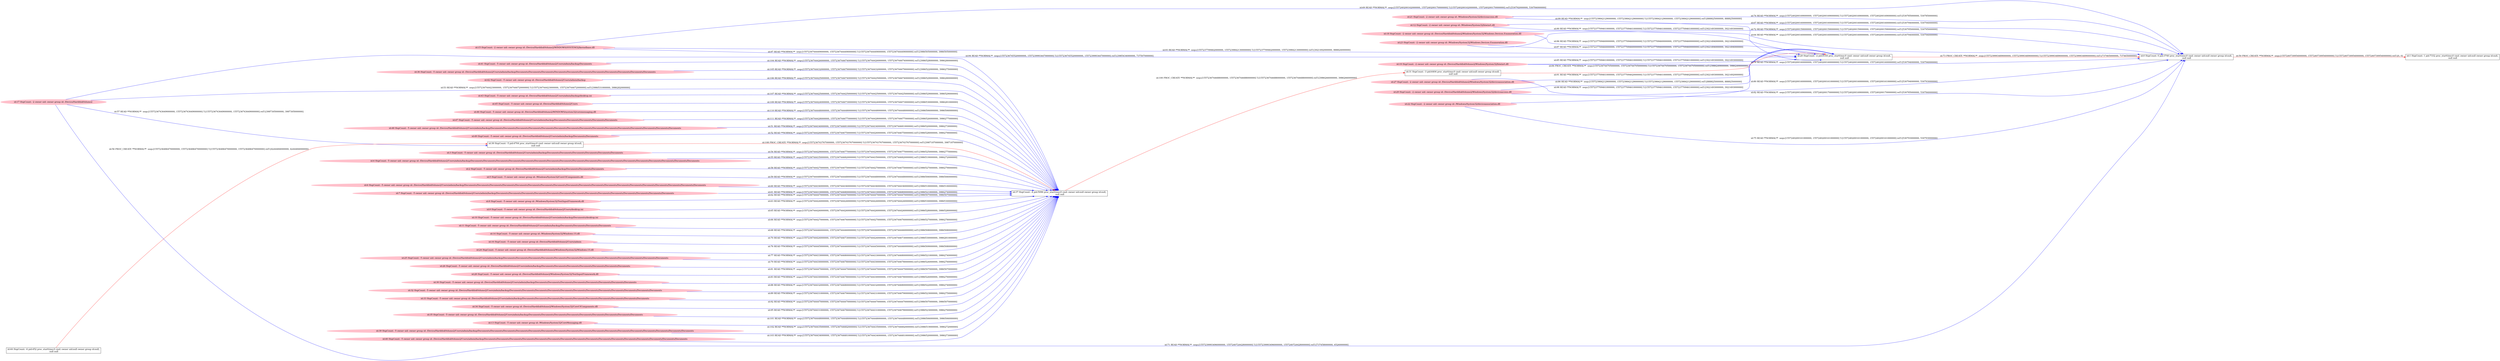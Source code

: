 digraph  {
rankdir=LR
"0"[color=black,label="id:0 HopCount: 0 pid:3740 proc_starttime:0 cmd: owner uid:null owner group id:null,\n null null", shape=box,style=solid];
"1"[color=black,label="id:1 HopCount: 1 pid:7332 proc_starttime:0 cmd: owner uid:null owner group id:null,\n null null", shape=box,style=solid];
"0" -> "1" [id=50,__obj="PROC_CREATE"color=red,label="id:50 PROC_CREATE **NORMAL**  seqs:[1557240730954000000, 1557240730954000000] T:[1557240730954000000, 1557240730954000000] relT:[0, 0]",style=solid];
"48"[color=pink,label="id:48 HopCount: -5 owner uid: owner group id: /Device/HarddiskVolume2/Users/admin/backup/Documents/Documents/Documents/Documents/Documents/Documents/Documents/Documents/Documents/Documents/Documents/Documents/Documents/Documents/Documents ", shape=oval,style=filled];
"37"[color=black,label="id:37 HopCount: -4 pid:5096 proc_starttime:0 cmd: owner uid:null owner group id:null,\n null null", shape=box,style=solid];
"48" -> "37" [id=51,__obj="READ"color=blue,label="id:51 READ **NORMAL**  seqs:[1557236744434000000, 1557236744681000000] T:[1557236744434000000, 1557236744681000000] relT:[3986520000000, 3986273000000]",style=solid];
"49"[color=pink,label="id:49 HopCount: -5 owner uid: owner group id: /Device/HarddiskVolume2/Users/admin/backup/Documents/Documents ", shape=oval,style=filled];
"49" -> "37" [id=52,__obj="READ"color=blue,label="id:52 READ **NORMAL**  seqs:[1557236744426000000, 1557236744675000000] T:[1557236744426000000, 1557236744675000000] relT:[3986528000000, 3986279000000]",style=solid];
"17"[color=pink,label="id:17 HopCount: -2 owner uid: owner group id: /Device/HarddiskVolume2 ", shape=oval,style=filled];
"17" -> "37" [id=53,__obj="READ"color=blue,label="id:53 READ **NORMAL**  seqs:[1557236744423000000, 1557236744672000000] T:[1557236744423000000, 1557236744672000000] relT:[3986531000000, 3986282000000]",style=solid];
"3"[color=pink,label="id:3 HopCount: -5 owner uid: owner group id: /Device/HarddiskVolume2/Users/admin/backup/Documents/Documents/Documents/Documents/Documents/Documents ", shape=oval,style=filled];
"3" -> "37" [id=54,__obj="READ"color=blue,label="id:54 READ **NORMAL**  seqs:[1557236744429000000, 1557236744677000000] T:[1557236744429000000, 1557236744677000000] relT:[3986525000000, 3986277000000]",style=solid];
"4"[color=pink,label="id:4 HopCount: -5 owner uid: owner group id: /Device/HarddiskVolume2/Users/admin/backup/Documents/Documents/Documents/Documents/Documents/Documents/Documents/Documents/Documents/Documents/Documents/Documents/Documents/Documents/Documents/Documents/Documents/Documents ", shape=oval,style=filled];
"4" -> "37" [id=55,__obj="READ"color=blue,label="id:55 READ **NORMAL**  seqs:[1557236744435000000, 1557236744682000000] T:[1557236744435000000, 1557236744682000000] relT:[3986519000000, 3986272000000]",style=solid];
"44"[color=black,label="id:44 HopCount: -6 pid:452 proc_starttime:0 cmd: owner uid:null owner group id:null,\n null null", shape=box,style=solid];
"38"[color=black,label="id:38 HopCount: -5 pid:4704 proc_starttime:0 cmd: owner uid:null owner group id:null,\n null null", shape=box,style=solid];
"44" -> "38" [id=56,__obj="PROC_CREATE"color=red,label="id:56 PROC_CREATE **NORMAL**  seqs:[1557236486470000000, 1557236486470000000] T:[1557236486470000000, 1557236486470000000] relT:[4244484000000, 4244484000000]",style=solid];
"17" -> "38" [id=57,__obj="READ"color=blue,label="id:57 READ **NORMAL**  seqs:[1557236743649000000, 1557236743649000000] T:[1557236743649000000, 1557236743649000000] relT:[3987305000000, 3987305000000]",style=solid];
"2"[color=pink,label="id:2 HopCount: -5 owner uid: owner group id: /Device/HarddiskVolume2/Users/admin/backup/Documents/Documents/Documents ", shape=oval,style=filled];
"2" -> "37" [id=58,__obj="READ"color=blue,label="id:58 READ **NORMAL**  seqs:[1557236744427000000, 1557236744675000000] T:[1557236744427000000, 1557236744675000000] relT:[3986527000000, 3986279000000]",style=solid];
"5"[color=pink,label="id:5 HopCount: -5 owner uid: owner group id: /Windows/System32/CoreUIComponents.dll ", shape=oval,style=filled];
"5" -> "37" [id=59,__obj="READ"color=blue,label="id:59 READ **NORMAL**  seqs:[1557236744448000000, 1557236744448000000] T:[1557236744448000000, 1557236744448000000] relT:[3986506000000, 3986506000000]",style=solid];
"6"[color=pink,label="id:6 HopCount: -5 owner uid: owner group id: /Device/HarddiskVolume2/Users/admin/backup/Documents/Documents/Documents/Documents/Documents/Documents/Documents/Documents/Documents/Documents/Documents/Documents/Documents/Documents/Documents/Documents/Documents/Documents/Documents ", shape=oval,style=filled];
"6" -> "37" [id=60,__obj="READ"color=blue,label="id:60 READ **NORMAL**  seqs:[1557236744436000000, 1557236744436000000] T:[1557236744436000000, 1557236744436000000] relT:[3986518000000, 3986518000000]",style=solid];
"7"[color=pink,label="id:7 HopCount: -5 owner uid: owner group id: /Device/HarddiskVolume2/Users/admin/backup/Documents/Documents/Documents/Documents/Documents/Documents/Documents/Documents/Documents/Documents/Documents/Documents/Documents/Documents ", shape=oval,style=filled];
"7" -> "37" [id=61,__obj="READ"color=blue,label="id:61 READ **NORMAL**  seqs:[1557236744433000000, 1557236744680000000] T:[1557236744433000000, 1557236744680000000] relT:[3986521000000, 3986274000000]",style=solid];
"8"[color=pink,label="id:8 HopCount: -5 owner uid: owner group id: /Windows/System32/TextInputFramework.dll ", shape=oval,style=filled];
"8" -> "37" [id=62,__obj="READ"color=blue,label="id:62 READ **NORMAL**  seqs:[1557236744447000000, 1557236744447000000] T:[1557236744447000000, 1557236744447000000] relT:[3986507000000, 3986507000000]",style=solid];
"9"[color=pink,label="id:9 HopCount: -5 owner uid: owner group id: /Device/HarddiskVolume2/Users/desktop.ini ", shape=oval,style=filled];
"9" -> "37" [id=63,__obj="READ"color=blue,label="id:63 READ **NORMAL**  seqs:[1557236744424000000, 1557236744424000000] T:[1557236744424000000, 1557236744424000000] relT:[3986530000000, 3986530000000]",style=solid];
"23"[color=pink,label="id:23 HopCount: -2 owner uid: owner group id: /Windows/System32/Windows.Devices.Enumeration.dll ", shape=oval,style=filled];
"23" -> "0" [id=64,__obj="READ"color=blue,label="id:64 READ **NORMAL**  seqs:[1557240200160000000, 1557240200160000000] T:[1557240200160000000, 1557240200160000000] relT:[530794000000, 530794000000]",style=solid];
"10"[color=pink,label="id:10 HopCount: -5 owner uid: owner group id: /Device/HarddiskVolume2/Users/admin/backup/Documents/desktop.ini ", shape=oval,style=filled];
"10" -> "37" [id=65,__obj="READ"color=blue,label="id:65 READ **NORMAL**  seqs:[1557236744426000000, 1557236744426000000] T:[1557236744426000000, 1557236744426000000] relT:[3986528000000, 3986528000000]",style=solid];
"11"[color=pink,label="id:11 HopCount: -5 owner uid: owner group id: /Device/HarddiskVolume2/Users/admin/backup/Documents/Documents/Documents/Documents ", shape=oval,style=filled];
"11" -> "37" [id=66,__obj="READ"color=blue,label="id:66 READ **NORMAL**  seqs:[1557236744427000000, 1557236744676000000] T:[1557236744427000000, 1557236744676000000] relT:[3986527000000, 3986278000000]",style=solid];
"12"[color=pink,label="id:12 HopCount: -2 owner uid: owner group id: /Windows/System32/biwinrt.dll ", shape=oval,style=filled];
"12" -> "0" [id=67,__obj="READ"color=blue,label="id:67 READ **NORMAL**  seqs:[1557240200160000000, 1557240200160000000] T:[1557240200160000000, 1557240200160000000] relT:[530794000000, 530794000000]",style=solid];
"14"[color=pink,label="id:14 HopCount: -5 owner uid: owner group id: /Windows/System32/Windows.UI.dll ", shape=oval,style=filled];
"14" -> "37" [id=68,__obj="READ"color=blue,label="id:68 READ **NORMAL**  seqs:[1557236744446000000, 1557236744446000000] T:[1557236744446000000, 1557236744446000000] relT:[3986508000000, 3986508000000]",style=solid];
"15"[color=pink,label="id:15 HopCount: -2 owner uid: owner group id: /Device/HarddiskVolume2/WINDOWS/SYSTEM32/kernelbase.dll ", shape=oval,style=filled];
"15" -> "0" [id=69,__obj="READ"color=blue,label="id:69 READ **NORMAL**  seqs:[1557240200162000000, 1557240200170000000] T:[1557240200162000000, 1557240200170000000] relT:[530792000000, 530784000000]",style=solid];
"16"[color=pink,label="id:16 HopCount: -5 owner uid: owner group id: /Device/HarddiskVolume2/Users/admin ", shape=oval,style=filled];
"16" -> "37" [id=70,__obj="READ"color=blue,label="id:70 READ **NORMAL**  seqs:[1557236744424000000, 1557236744673000000] T:[1557236744424000000, 1557236744673000000] relT:[3986530000000, 3986281000000]",style=solid];
"17" -> "0" [id=71,__obj="READ"color=blue,label="id:71 READ **NORMAL**  seqs:[1557239993496000000, 1557240724428000000] T:[1557239993496000000, 1557240724428000000] relT:[737458000000, 6526000000]",style=solid];
"18"[color=pink,label="id:18 HopCount: -2 owner uid: owner group id: /Device/HarddiskVolume2/Windows/System32/Windows.Devices.Enumeration.dll ", shape=oval,style=filled];
"18" -> "0" [id=72,__obj="READ"color=blue,label="id:72 READ **NORMAL**  seqs:[1557240200159000000, 1557240200159000000] T:[1557240200159000000, 1557240200159000000] relT:[530795000000, 530795000000]",style=solid];
"20"[color=black,label="id:20 HopCount: -2 pid:8164 proc_starttime:0 cmd: owner uid:null owner group id:null,\n null null", shape=box,style=solid];
"20" -> "0" [id=73,__obj="PROC_CREATE"color=red,label="id:73 PROC_CREATE **NORMAL**  seqs:[1557239993489000000, 1557239993489000000] T:[1557239993489000000, 1557239993489000000] relT:[737465000000, 737465000000]",style=solid];
"21"[color=pink,label="id:21 HopCount: -2 owner uid: owner group id: /Windows/System32/deviceaccess.dll ", shape=oval,style=filled];
"21" -> "0" [id=74,__obj="READ"color=blue,label="id:74 READ **NORMAL**  seqs:[1557240200169000000, 1557240200169000000] T:[1557240200169000000, 1557240200169000000] relT:[530785000000, 530785000000]",style=solid];
"22"[color=pink,label="id:22 HopCount: -2 owner uid: owner group id: /Windows/System32/deviceassociation.dll ", shape=oval,style=filled];
"22" -> "0" [id=75,__obj="READ"color=blue,label="id:75 READ **NORMAL**  seqs:[1557240200161000000, 1557240200161000000] T:[1557240200161000000, 1557240200161000000] relT:[530793000000, 530793000000]",style=solid];
"24"[color=pink,label="id:24 HopCount: -5 owner uid: owner group id: /Device/HarddiskVolume2/Windows/System32/Windows.UI.dll ", shape=oval,style=filled];
"24" -> "37" [id=76,__obj="READ"color=blue,label="id:76 READ **NORMAL**  seqs:[1557236744445000000, 1557236744446000000] T:[1557236744445000000, 1557236744446000000] relT:[3986509000000, 3986508000000]",style=solid];
"25"[color=pink,label="id:25 HopCount: -5 owner uid: owner group id: /Device/HarddiskVolume2/Users/admin/backup/Documents/Documents/Documents/Documents/Documents/Documents/Documents/Documents/Documents/Documents/Documents/Documents/Documents ", shape=oval,style=filled];
"25" -> "37" [id=77,__obj="READ"color=blue,label="id:77 READ **NORMAL**  seqs:[1557236744433000000, 1557236744680000000] T:[1557236744433000000, 1557236744680000000] relT:[3986521000000, 3986274000000]",style=solid];
"19"[color=pink,label="id:19 HopCount: -2 owner uid: owner group id: /Device/HarddiskVolume2/Windows/System32/biwinrt.dll ", shape=oval,style=filled];
"19" -> "0" [id=78,__obj="READ"color=blue,label="id:78 READ **NORMAL**  seqs:[1557240200160000000, 1557240200160000000] T:[1557240200160000000, 1557240200160000000] relT:[530794000000, 530794000000]",style=solid];
"26"[color=pink,label="id:26 HopCount: -5 owner uid: owner group id: /Device/HarddiskVolume2/Users/admin/backup/Documents/Documents/Documents/Documents/Documents/Documents/Documents ", shape=oval,style=filled];
"26" -> "37" [id=79,__obj="READ"color=blue,label="id:79 READ **NORMAL**  seqs:[1557236744430000000, 1557236744678000000] T:[1557236744430000000, 1557236744678000000] relT:[3986524000000, 3986276000000]",style=solid];
"27"[color=pink,label="id:27 HopCount: -2 owner uid: owner group id: /Device/HarddiskVolume2/Windows/System32/deviceassociation.dll ", shape=oval,style=filled];
"27" -> "0" [id=80,__obj="READ"color=blue,label="id:80 READ **NORMAL**  seqs:[1557240200160000000, 1557240200161000000] T:[1557240200160000000, 1557240200161000000] relT:[530794000000, 530793000000]",style=solid];
"28"[color=pink,label="id:28 HopCount: -5 owner uid: owner group id: /Device/HarddiskVolume2/Windows/System32/TextInputFramework.dll ", shape=oval,style=filled];
"28" -> "37" [id=81,__obj="READ"color=blue,label="id:81 READ **NORMAL**  seqs:[1557236744447000000, 1557236744447000000] T:[1557236744447000000, 1557236744447000000] relT:[3986507000000, 3986507000000]",style=solid];
"29"[color=pink,label="id:29 HopCount: -2 owner uid: owner group id: /Device/HarddiskVolume2/Windows/System32/deviceaccess.dll ", shape=oval,style=filled];
"29" -> "0" [id=82,__obj="READ"color=blue,label="id:82 READ **NORMAL**  seqs:[1557240200169000000, 1557240200170000000] T:[1557240200169000000, 1557240200170000000] relT:[530785000000, 530784000000]",style=solid];
"30"[color=pink,label="id:30 HopCount: -5 owner uid: owner group id: /Device/HarddiskVolume2/Users/admin/backup/Documents/Documents/Documents/Documents/Documents/Documents/Documents/Documents ", shape=oval,style=filled];
"30" -> "37" [id=83,__obj="READ"color=blue,label="id:83 READ **NORMAL**  seqs:[1557236744430000000, 1557236744678000000] T:[1557236744430000000, 1557236744678000000] relT:[3986524000000, 3986276000000]",style=solid];
"31"[color=black,label="id:31 HopCount: -3 pid:6404 proc_starttime:0 cmd: owner uid:null owner group id:null,\n null null", shape=box,style=solid];
"31" -> "20" [id=84,__obj="PROC_CREATE"color=red,label="id:84 PROC_CREATE **NORMAL**  seqs:[1557236744705000000, 1557236744705000000] T:[1557236744705000000, 1557236744705000000] relT:[3986249000000, 3986249000000]",style=solid];
"19" -> "20" [id=85,__obj="READ"color=blue,label="id:85 READ **NORMAL**  seqs:[1557237709461000000, 1557237709461000000] T:[1557237709461000000, 1557237709461000000] relT:[3021493000000, 3021493000000]",style=solid];
"29" -> "20" [id=86,__obj="READ"color=blue,label="id:86 READ **NORMAL**  seqs:[1557239842129000000, 1557239842129000000] T:[1557239842129000000, 1557239842129000000] relT:[888825000000, 888825000000]",style=solid];
"23" -> "20" [id=87,__obj="READ"color=blue,label="id:87 READ **NORMAL**  seqs:[1557237709460000000, 1557237709460000000] T:[1557237709460000000, 1557237709460000000] relT:[3021494000000, 3021494000000]",style=solid];
"32"[color=pink,label="id:32 HopCount: -5 owner uid: owner group id: /Device/HarddiskVolume2/Users/admin/backup/Documents/Documents/Documents/Documents/Documents/Documents/Documents/Documents/Documents/Documents/Documents/Documents ", shape=oval,style=filled];
"32" -> "37" [id=88,__obj="READ"color=blue,label="id:88 READ **NORMAL**  seqs:[1557236744432000000, 1557236744680000000] T:[1557236744432000000, 1557236744680000000] relT:[3986522000000, 3986274000000]",style=solid];
"33"[color=pink,label="id:33 HopCount: -5 owner uid: owner group id: /Device/HarddiskVolume2/Users/admin/backup/Documents/Documents/Documents/Documents/Documents/Documents/Documents/Documents/Documents/Documents ", shape=oval,style=filled];
"33" -> "37" [id=89,__obj="READ"color=blue,label="id:89 READ **NORMAL**  seqs:[1557236744431000000, 1557236744679000000] T:[1557236744431000000, 1557236744679000000] relT:[3986523000000, 3986275000000]",style=solid];
"12" -> "20" [id=90,__obj="READ"color=blue,label="id:90 READ **NORMAL**  seqs:[1557237709461000000, 1557237709461000000] T:[1557237709461000000, 1557237709461000000] relT:[3021493000000, 3021493000000]",style=solid];
"27" -> "20" [id=91,__obj="READ"color=blue,label="id:91 READ **NORMAL**  seqs:[1557237709461000000, 1557237709462000000] T:[1557237709461000000, 1557237709462000000] relT:[3021493000000, 3021492000000]",style=solid];
"34"[color=pink,label="id:34 HopCount: -5 owner uid: owner group id: /Device/HarddiskVolume2/Windows/System32/CoreUIComponents.dll ", shape=oval,style=filled];
"34" -> "37" [id=92,__obj="READ"color=blue,label="id:92 READ **NORMAL**  seqs:[1557236744447000000, 1557236744447000000] T:[1557236744447000000, 1557236744447000000] relT:[3986507000000, 3986507000000]",style=solid];
"15" -> "20" [id=93,__obj="READ"color=blue,label="id:93 READ **NORMAL**  seqs:[1557237709462000000, 1557239842130000000] T:[1557237709462000000, 1557239842130000000] relT:[3021492000000, 888824000000]",style=solid];
"17" -> "20" [id=94,__obj="READ"color=blue,label="id:94 READ **NORMAL**  seqs:[1557236745520000000, 1557239993447000000] T:[1557236745520000000, 1557239993447000000] relT:[3985434000000, 737507000000]",style=solid];
"35"[color=pink,label="id:35 HopCount: -5 owner uid: owner group id: /Device/HarddiskVolume2/Users/admin/backup/Documents/Documents/Documents/Documents/Documents/Documents/Documents/Documents/Documents ", shape=oval,style=filled];
"35" -> "37" [id=95,__obj="READ"color=blue,label="id:95 READ **NORMAL**  seqs:[1557236744431000000, 1557236744678000000] T:[1557236744431000000, 1557236744678000000] relT:[3986523000000, 3986276000000]",style=solid];
"18" -> "20" [id=96,__obj="READ"color=blue,label="id:96 READ **NORMAL**  seqs:[1557237709460000000, 1557237709460000000] T:[1557237709460000000, 1557237709460000000] relT:[3021494000000, 3021494000000]",style=solid];
"15" -> "37" [id=97,__obj="READ"color=blue,label="id:97 READ **NORMAL**  seqs:[1557236744449000000, 1557236744449000000] T:[1557236744449000000, 1557236744449000000] relT:[3986505000000, 3986505000000]",style=solid];
"22" -> "20" [id=98,__obj="READ"color=blue,label="id:98 READ **NORMAL**  seqs:[1557237709461000000, 1557237709461000000] T:[1557237709461000000, 1557237709461000000] relT:[3021493000000, 3021493000000]",style=solid];
"21" -> "20" [id=99,__obj="READ"color=blue,label="id:99 READ **NORMAL**  seqs:[1557239842129000000, 1557239842129000000] T:[1557239842129000000, 1557239842129000000] relT:[888825000000, 888825000000]",style=solid];
"37" -> "31" [id=100,__obj="PROC_CREATE"color=red,label="id:100 PROC_CREATE **NORMAL**  seqs:[1557236744688000000, 1557236744688000000] T:[1557236744688000000, 1557236744688000000] relT:[3986266000000, 3986266000000]",style=solid];
"13"[color=pink,label="id:13 HopCount: -5 owner uid: owner group id: /Windows/System32/CoreMessaging.dll ", shape=oval,style=filled];
"13" -> "37" [id=101,__obj="READ"color=blue,label="id:101 READ **NORMAL**  seqs:[1557236744448000000, 1557236744448000000] T:[1557236744448000000, 1557236744448000000] relT:[3986506000000, 3986506000000]",style=solid];
"39"[color=pink,label="id:39 HopCount: -5 owner uid: owner group id: /Device/HarddiskVolume2/Users/admin/backup/Documents/Documents/Documents/Documents/Documents/Documents/Documents/Documents/Documents/Documents/Documents/Documents/Documents/Documents/Documents/Documents/Documents ", shape=oval,style=filled];
"39" -> "37" [id=102,__obj="READ"color=blue,label="id:102 READ **NORMAL**  seqs:[1557236744435000000, 1557236744682000000] T:[1557236744435000000, 1557236744682000000] relT:[3986519000000, 3986272000000]",style=solid];
"40"[color=pink,label="id:40 HopCount: -5 owner uid: owner group id: /Device/HarddiskVolume2/Users/admin/backup/Documents/Documents/Documents/Documents/Documents/Documents/Documents/Documents/Documents/Documents/Documents/Documents/Documents/Documents/Documents/Documents ", shape=oval,style=filled];
"40" -> "37" [id=103,__obj="READ"color=blue,label="id:103 READ **NORMAL**  seqs:[1557236744434000000, 1557236744681000000] T:[1557236744434000000, 1557236744681000000] relT:[3986520000000, 3986273000000]",style=solid];
"41"[color=pink,label="id:41 HopCount: -5 owner uid: owner group id: /Device/HarddiskVolume2/Users/admin/backup/Documents ", shape=oval,style=filled];
"41" -> "37" [id=104,__obj="READ"color=blue,label="id:104 READ **NORMAL**  seqs:[1557236744426000000, 1557236744674000000] T:[1557236744426000000, 1557236744674000000] relT:[3986528000000, 3986280000000]",style=solid];
"36"[color=pink,label="id:36 HopCount: -5 owner uid: owner group id: /Device/HarddiskVolume2/Users/admin/backup/Documents/Documents/Documents/Documents/Documents/Documents/Documents/Documents/Documents/Documents/Documents ", shape=oval,style=filled];
"36" -> "37" [id=105,__obj="READ"color=blue,label="id:105 READ **NORMAL**  seqs:[1557236744432000000, 1557236744679000000] T:[1557236744432000000, 1557236744679000000] relT:[3986522000000, 3986275000000]",style=solid];
"42"[color=pink,label="id:42 HopCount: -5 owner uid: owner group id: /Device/HarddiskVolume2/Users/admin/backup ", shape=oval,style=filled];
"42" -> "37" [id=106,__obj="READ"color=blue,label="id:106 READ **NORMAL**  seqs:[1557236744425000000, 1557236744674000000] T:[1557236744425000000, 1557236744674000000] relT:[3986529000000, 3986280000000]",style=solid];
"43"[color=pink,label="id:43 HopCount: -5 owner uid: owner group id: /Device/HarddiskVolume2/Users/admin/backup/desktop.ini ", shape=oval,style=filled];
"43" -> "37" [id=107,__obj="READ"color=blue,label="id:107 READ **NORMAL**  seqs:[1557236744425000000, 1557236744425000000] T:[1557236744425000000, 1557236744425000000] relT:[3986529000000, 3986529000000]",style=solid];
"38" -> "37" [id=108,__obj="PROC_CREATE"color=red,label="id:108 PROC_CREATE **NORMAL**  seqs:[1557236743767000000, 1557236743767000000] T:[1557236743767000000, 1557236743767000000] relT:[3987187000000, 3987187000000]",style=solid];
"45"[color=pink,label="id:45 HopCount: -5 owner uid: owner group id: /Device/HarddiskVolume2/Users ", shape=oval,style=filled];
"45" -> "37" [id=109,__obj="READ"color=blue,label="id:109 READ **NORMAL**  seqs:[1557236744424000000, 1557236744673000000] T:[1557236744424000000, 1557236744673000000] relT:[3986530000000, 3986281000000]",style=solid];
"46"[color=pink,label="id:46 HopCount: -5 owner uid: owner group id: /Device/HarddiskVolume2/WINDOWS/system32/coremessaging.dll ", shape=oval,style=filled];
"46" -> "37" [id=110,__obj="READ"color=blue,label="id:110 READ **NORMAL**  seqs:[1557236744448000000, 1557236744448000000] T:[1557236744448000000, 1557236744448000000] relT:[3986506000000, 3986506000000]",style=solid];
"47"[color=pink,label="id:47 HopCount: -5 owner uid: owner group id: /Device/HarddiskVolume2/Users/admin/backup/Documents/Documents/Documents/Documents/Documents ", shape=oval,style=filled];
"47" -> "37" [id=111,__obj="READ"color=blue,label="id:111 READ **NORMAL**  seqs:[1557236744428000000, 1557236744677000000] T:[1557236744428000000, 1557236744677000000] relT:[3986526000000, 3986277000000]",style=solid];
}